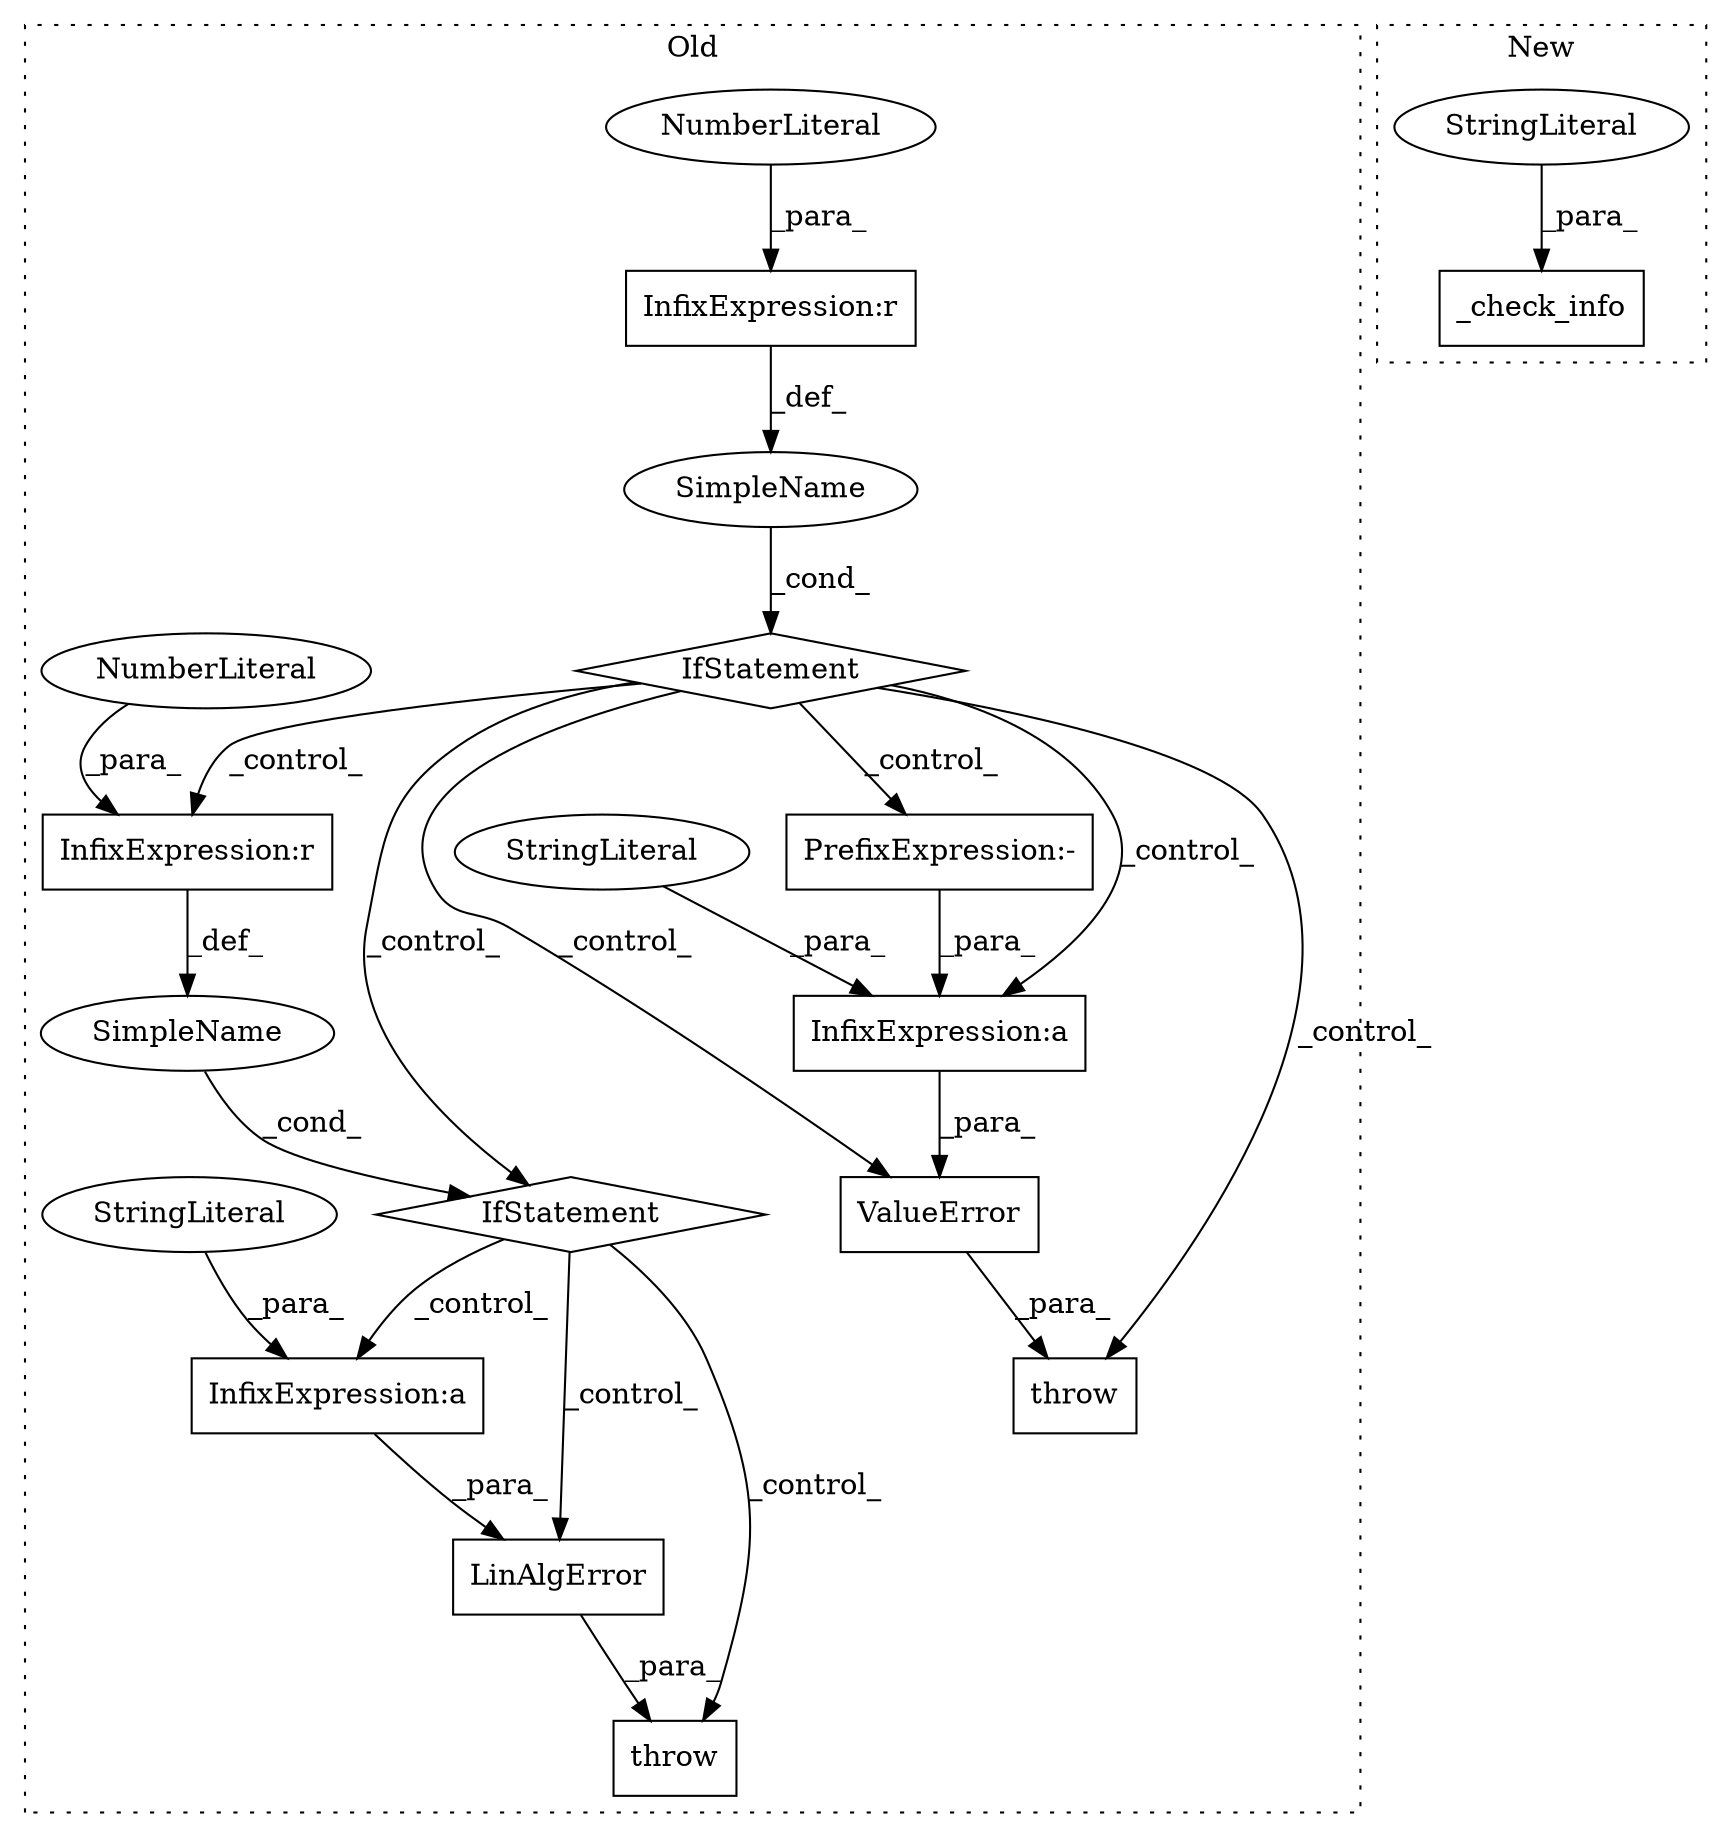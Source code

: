 digraph G {
subgraph cluster0 {
1 [label="LinAlgError" a="32" s="6599,6701" l="12,1" shape="box"];
3 [label="SimpleName" a="42" s="" l="" shape="ellipse"];
4 [label="throw" a="53" s="6593" l="6" shape="box"];
5 [label="InfixExpression:r" a="27" s="6469" l="3" shape="box"];
6 [label="NumberLiteral" a="34" s="6472" l="1" shape="ellipse"];
7 [label="IfStatement" a="25" s="6461,6473" l="4,2" shape="diamond"];
8 [label="InfixExpression:a" a="27" s="6694" l="3" shape="box"];
9 [label="StringLiteral" a="45" s="6611" l="83" shape="ellipse"];
10 [label="InfixExpression:a" a="27" s="6550" l="3" shape="box"];
11 [label="SimpleName" a="42" s="" l="" shape="ellipse"];
13 [label="InfixExpression:r" a="27" s="6579" l="3" shape="box"];
14 [label="NumberLiteral" a="34" s="6582" l="1" shape="ellipse"];
15 [label="throw" a="53" s="6483" l="6" shape="box"];
16 [label="IfStatement" a="25" s="6571,6583" l="4,2" shape="diamond"];
17 [label="ValueError" a="32" s="6489,6558" l="11,1" shape="box"];
18 [label="StringLiteral" a="45" s="6500" l="50" shape="ellipse"];
19 [label="PrefixExpression:-" a="38" s="6553" l="1" shape="box"];
label = "Old";
style="dotted";
}
subgraph cluster1 {
2 [label="_check_info" a="32" s="6295,6404" l="12,1" shape="box"];
12 [label="StringLiteral" a="45" s="6335" l="69" shape="ellipse"];
label = "New";
style="dotted";
}
1 -> 4 [label="_para_"];
3 -> 7 [label="_cond_"];
5 -> 3 [label="_def_"];
6 -> 5 [label="_para_"];
7 -> 15 [label="_control_"];
7 -> 19 [label="_control_"];
7 -> 17 [label="_control_"];
7 -> 13 [label="_control_"];
7 -> 10 [label="_control_"];
7 -> 16 [label="_control_"];
8 -> 1 [label="_para_"];
9 -> 8 [label="_para_"];
10 -> 17 [label="_para_"];
11 -> 16 [label="_cond_"];
12 -> 2 [label="_para_"];
13 -> 11 [label="_def_"];
14 -> 13 [label="_para_"];
16 -> 8 [label="_control_"];
16 -> 1 [label="_control_"];
16 -> 4 [label="_control_"];
17 -> 15 [label="_para_"];
18 -> 10 [label="_para_"];
19 -> 10 [label="_para_"];
}